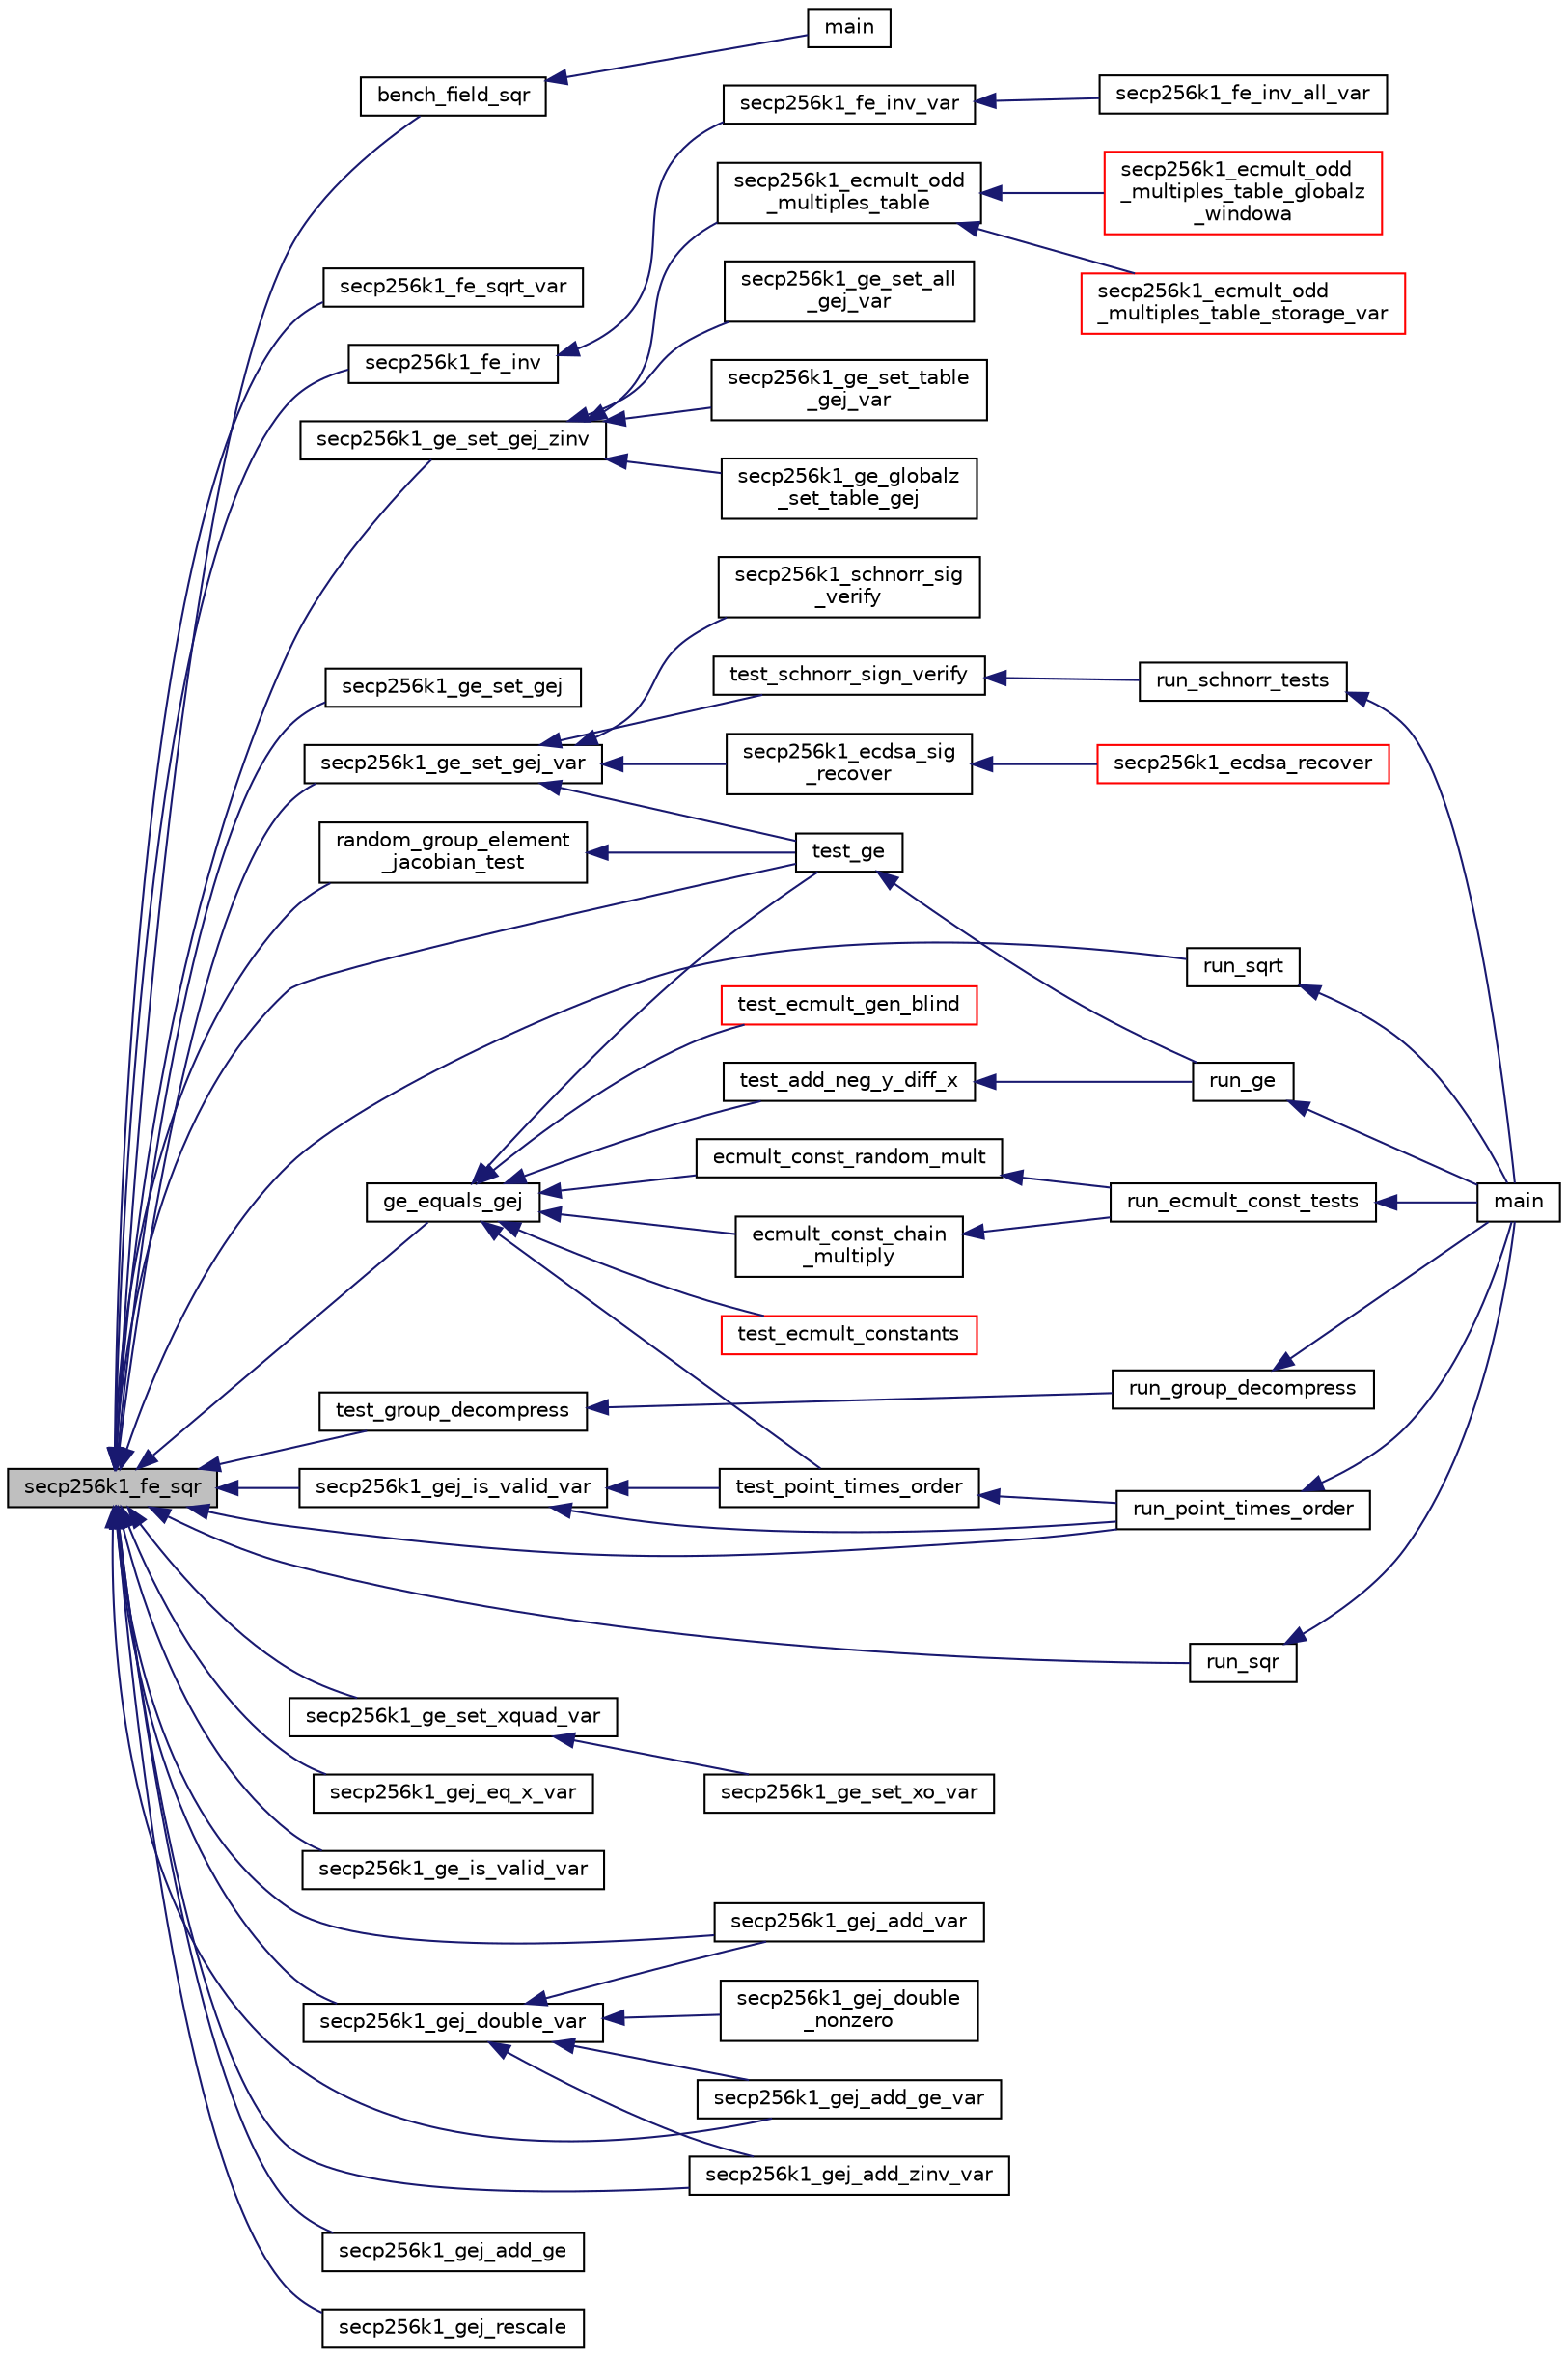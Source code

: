digraph "secp256k1_fe_sqr"
{
  edge [fontname="Helvetica",fontsize="10",labelfontname="Helvetica",labelfontsize="10"];
  node [fontname="Helvetica",fontsize="10",shape=record];
  rankdir="LR";
  Node1966 [label="secp256k1_fe_sqr",height=0.2,width=0.4,color="black", fillcolor="grey75", style="filled", fontcolor="black"];
  Node1966 -> Node1967 [dir="back",color="midnightblue",fontsize="10",style="solid",fontname="Helvetica"];
  Node1967 [label="bench_field_sqr",height=0.2,width=0.4,color="black", fillcolor="white", style="filled",URL="$d9/d5e/bench__internal_8c.html#a8254149a8227aa2a8a608a2ad33bfeb0"];
  Node1967 -> Node1968 [dir="back",color="midnightblue",fontsize="10",style="solid",fontname="Helvetica"];
  Node1968 [label="main",height=0.2,width=0.4,color="black", fillcolor="white", style="filled",URL="$d9/d5e/bench__internal_8c.html#a3c04138a5bfe5d72780bb7e82a18e627"];
  Node1966 -> Node1969 [dir="back",color="midnightblue",fontsize="10",style="solid",fontname="Helvetica"];
  Node1969 [label="secp256k1_fe_sqrt_var",height=0.2,width=0.4,color="black", fillcolor="white", style="filled",URL="$d7/d0b/field__impl_8h.html#adeed9551ce946187f98c5e3d789e9575"];
  Node1966 -> Node1970 [dir="back",color="midnightblue",fontsize="10",style="solid",fontname="Helvetica"];
  Node1970 [label="secp256k1_fe_inv",height=0.2,width=0.4,color="black", fillcolor="white", style="filled",URL="$d7/d0b/field__impl_8h.html#a3a071aa04ce0d88003b059c0a8ee0c0e"];
  Node1970 -> Node1971 [dir="back",color="midnightblue",fontsize="10",style="solid",fontname="Helvetica"];
  Node1971 [label="secp256k1_fe_inv_var",height=0.2,width=0.4,color="black", fillcolor="white", style="filled",URL="$d7/d0b/field__impl_8h.html#a0090ecfb39b34a8965cc16ae1feca5aa"];
  Node1971 -> Node1972 [dir="back",color="midnightblue",fontsize="10",style="solid",fontname="Helvetica"];
  Node1972 [label="secp256k1_fe_inv_all_var",height=0.2,width=0.4,color="black", fillcolor="white", style="filled",URL="$d7/d0b/field__impl_8h.html#a728a757d8960973603be6f3b2aa13f4e"];
  Node1966 -> Node1973 [dir="back",color="midnightblue",fontsize="10",style="solid",fontname="Helvetica"];
  Node1973 [label="secp256k1_ge_set_gej_zinv",height=0.2,width=0.4,color="black", fillcolor="white", style="filled",URL="$d6/d60/group__impl_8h.html#a6492f6aad16e545239c0ec52780d2e1f"];
  Node1973 -> Node1974 [dir="back",color="midnightblue",fontsize="10",style="solid",fontname="Helvetica"];
  Node1974 [label="secp256k1_ecmult_odd\l_multiples_table",height=0.2,width=0.4,color="black", fillcolor="white", style="filled",URL="$d5/d17/ecmult__impl_8h.html#a5008191228d03c7325ea86aa8baaf4dc",tooltip="Fill a table &#39;prej&#39; with precomputed odd multiples of a. "];
  Node1974 -> Node1975 [dir="back",color="midnightblue",fontsize="10",style="solid",fontname="Helvetica"];
  Node1975 [label="secp256k1_ecmult_odd\l_multiples_table_globalz\l_windowa",height=0.2,width=0.4,color="red", fillcolor="white", style="filled",URL="$d5/d17/ecmult__impl_8h.html#a33fe27d5aa383017999f80a1cdd8d8ca",tooltip="Fill a table &#39;pre&#39; with precomputed odd multiples of a. "];
  Node1974 -> Node1978 [dir="back",color="midnightblue",fontsize="10",style="solid",fontname="Helvetica"];
  Node1978 [label="secp256k1_ecmult_odd\l_multiples_table_storage_var",height=0.2,width=0.4,color="red", fillcolor="white", style="filled",URL="$d5/d17/ecmult__impl_8h.html#a72a05df0626a92692be8ca5e68c19a56"];
  Node1973 -> Node1980 [dir="back",color="midnightblue",fontsize="10",style="solid",fontname="Helvetica"];
  Node1980 [label="secp256k1_ge_set_all\l_gej_var",height=0.2,width=0.4,color="black", fillcolor="white", style="filled",URL="$d6/d60/group__impl_8h.html#ada58b0cf328a74cfdd1f8b35083668a1"];
  Node1973 -> Node1981 [dir="back",color="midnightblue",fontsize="10",style="solid",fontname="Helvetica"];
  Node1981 [label="secp256k1_ge_set_table\l_gej_var",height=0.2,width=0.4,color="black", fillcolor="white", style="filled",URL="$d6/d60/group__impl_8h.html#a1cf9611464711ed63bde94d92ecc70de"];
  Node1973 -> Node1982 [dir="back",color="midnightblue",fontsize="10",style="solid",fontname="Helvetica"];
  Node1982 [label="secp256k1_ge_globalz\l_set_table_gej",height=0.2,width=0.4,color="black", fillcolor="white", style="filled",URL="$d6/d60/group__impl_8h.html#a5391d63ab98be9202d5f14611133fe35"];
  Node1966 -> Node1983 [dir="back",color="midnightblue",fontsize="10",style="solid",fontname="Helvetica"];
  Node1983 [label="secp256k1_ge_set_gej",height=0.2,width=0.4,color="black", fillcolor="white", style="filled",URL="$d6/d60/group__impl_8h.html#aa511eebf8cd7419763f06555ed4fb62d"];
  Node1966 -> Node1984 [dir="back",color="midnightblue",fontsize="10",style="solid",fontname="Helvetica"];
  Node1984 [label="secp256k1_ge_set_gej_var",height=0.2,width=0.4,color="black", fillcolor="white", style="filled",URL="$d6/d60/group__impl_8h.html#aea803cf52c0f33c2cb3bfb82d5790d71"];
  Node1984 -> Node1985 [dir="back",color="midnightblue",fontsize="10",style="solid",fontname="Helvetica"];
  Node1985 [label="secp256k1_ecdsa_sig\l_recover",height=0.2,width=0.4,color="black", fillcolor="white", style="filled",URL="$d6/d5d/recovery_2main__impl_8h.html#a1a831ed991717749ed9d200bb9d3f03b"];
  Node1985 -> Node1986 [dir="back",color="midnightblue",fontsize="10",style="solid",fontname="Helvetica"];
  Node1986 [label="secp256k1_ecdsa_recover",height=0.2,width=0.4,color="red", fillcolor="white", style="filled",URL="$d6/d5d/recovery_2main__impl_8h.html#a75f3e32e9a25eac9e8f9d3a5a8b0dc94",tooltip="Recover an ECDSA public key from a signature. "];
  Node1984 -> Node2055 [dir="back",color="midnightblue",fontsize="10",style="solid",fontname="Helvetica"];
  Node2055 [label="test_schnorr_sign_verify",height=0.2,width=0.4,color="black", fillcolor="white", style="filled",URL="$d4/d1d/schnorr_2tests__impl_8h.html#ac01f457db870f54e7034a59bcf51f5fb"];
  Node2055 -> Node2056 [dir="back",color="midnightblue",fontsize="10",style="solid",fontname="Helvetica"];
  Node2056 [label="run_schnorr_tests",height=0.2,width=0.4,color="black", fillcolor="white", style="filled",URL="$d4/d1d/schnorr_2tests__impl_8h.html#a6b31cc8facecda629cf588196a4c936b"];
  Node2056 -> Node2053 [dir="back",color="midnightblue",fontsize="10",style="solid",fontname="Helvetica"];
  Node2053 [label="main",height=0.2,width=0.4,color="black", fillcolor="white", style="filled",URL="$d5/d7f/tests_8c.html#a3c04138a5bfe5d72780bb7e82a18e627"];
  Node1984 -> Node2057 [dir="back",color="midnightblue",fontsize="10",style="solid",fontname="Helvetica"];
  Node2057 [label="secp256k1_schnorr_sig\l_verify",height=0.2,width=0.4,color="black", fillcolor="white", style="filled",URL="$d9/d8b/schnorr__impl_8h.html#ad8ac32b20746524ea3b97ab609117daa"];
  Node1984 -> Node2058 [dir="back",color="midnightblue",fontsize="10",style="solid",fontname="Helvetica"];
  Node2058 [label="test_ge",height=0.2,width=0.4,color="black", fillcolor="white", style="filled",URL="$d5/d7f/tests_8c.html#a3084bb11900a5e4d33115904d0ceb847"];
  Node2058 -> Node2059 [dir="back",color="midnightblue",fontsize="10",style="solid",fontname="Helvetica"];
  Node2059 [label="run_ge",height=0.2,width=0.4,color="black", fillcolor="white", style="filled",URL="$d5/d7f/tests_8c.html#aa7ad70a73e9a44f0b9486ffe6f46ca39"];
  Node2059 -> Node2053 [dir="back",color="midnightblue",fontsize="10",style="solid",fontname="Helvetica"];
  Node1966 -> Node2060 [dir="back",color="midnightblue",fontsize="10",style="solid",fontname="Helvetica"];
  Node2060 [label="secp256k1_ge_set_xquad_var",height=0.2,width=0.4,color="black", fillcolor="white", style="filled",URL="$d6/d60/group__impl_8h.html#a767d4255b822bcd84f84d9b440b3af86"];
  Node2060 -> Node2061 [dir="back",color="midnightblue",fontsize="10",style="solid",fontname="Helvetica"];
  Node2061 [label="secp256k1_ge_set_xo_var",height=0.2,width=0.4,color="black", fillcolor="white", style="filled",URL="$d6/d60/group__impl_8h.html#a3c3d9154b093bb4ed48ba55e4c28a0b5"];
  Node1966 -> Node2062 [dir="back",color="midnightblue",fontsize="10",style="solid",fontname="Helvetica"];
  Node2062 [label="secp256k1_gej_eq_x_var",height=0.2,width=0.4,color="black", fillcolor="white", style="filled",URL="$d6/d60/group__impl_8h.html#aa32fc177f081f16d5979045d3632cf8b"];
  Node1966 -> Node2063 [dir="back",color="midnightblue",fontsize="10",style="solid",fontname="Helvetica"];
  Node2063 [label="secp256k1_gej_is_valid_var",height=0.2,width=0.4,color="black", fillcolor="white", style="filled",URL="$d6/d60/group__impl_8h.html#aaf14c34acab0a279530f58c7e7d50749"];
  Node2063 -> Node2064 [dir="back",color="midnightblue",fontsize="10",style="solid",fontname="Helvetica"];
  Node2064 [label="test_point_times_order",height=0.2,width=0.4,color="black", fillcolor="white", style="filled",URL="$d5/d7f/tests_8c.html#a5760a028e03f061e5aed00cb7839138e"];
  Node2064 -> Node2065 [dir="back",color="midnightblue",fontsize="10",style="solid",fontname="Helvetica"];
  Node2065 [label="run_point_times_order",height=0.2,width=0.4,color="black", fillcolor="white", style="filled",URL="$d5/d7f/tests_8c.html#accc1ed100e6e73e61ce30e82cf4f0bbb"];
  Node2065 -> Node2053 [dir="back",color="midnightblue",fontsize="10",style="solid",fontname="Helvetica"];
  Node2063 -> Node2065 [dir="back",color="midnightblue",fontsize="10",style="solid",fontname="Helvetica"];
  Node1966 -> Node2066 [dir="back",color="midnightblue",fontsize="10",style="solid",fontname="Helvetica"];
  Node2066 [label="secp256k1_ge_is_valid_var",height=0.2,width=0.4,color="black", fillcolor="white", style="filled",URL="$d6/d60/group__impl_8h.html#a83600b0c4d8e95a8b2e730b4e2f207dc"];
  Node1966 -> Node2067 [dir="back",color="midnightblue",fontsize="10",style="solid",fontname="Helvetica"];
  Node2067 [label="secp256k1_gej_double_var",height=0.2,width=0.4,color="black", fillcolor="white", style="filled",URL="$d6/d60/group__impl_8h.html#a033aa434a4d0838f649ad757dd44db46"];
  Node2067 -> Node2068 [dir="back",color="midnightblue",fontsize="10",style="solid",fontname="Helvetica"];
  Node2068 [label="secp256k1_gej_double\l_nonzero",height=0.2,width=0.4,color="black", fillcolor="white", style="filled",URL="$d6/d60/group__impl_8h.html#accf4e481cd660b1df01b4b90f5d28bb4"];
  Node2067 -> Node2069 [dir="back",color="midnightblue",fontsize="10",style="solid",fontname="Helvetica"];
  Node2069 [label="secp256k1_gej_add_var",height=0.2,width=0.4,color="black", fillcolor="white", style="filled",URL="$d6/d60/group__impl_8h.html#a8df21f3ef7412e6c4d39fb67dc0140c6"];
  Node2067 -> Node2070 [dir="back",color="midnightblue",fontsize="10",style="solid",fontname="Helvetica"];
  Node2070 [label="secp256k1_gej_add_ge_var",height=0.2,width=0.4,color="black", fillcolor="white", style="filled",URL="$d6/d60/group__impl_8h.html#a4d0338f50b08d082caa32f8e72707b55"];
  Node2067 -> Node2071 [dir="back",color="midnightblue",fontsize="10",style="solid",fontname="Helvetica"];
  Node2071 [label="secp256k1_gej_add_zinv_var",height=0.2,width=0.4,color="black", fillcolor="white", style="filled",URL="$d6/d60/group__impl_8h.html#a180d4e54e906f101ce0f1e74563ce5f6"];
  Node1966 -> Node2069 [dir="back",color="midnightblue",fontsize="10",style="solid",fontname="Helvetica"];
  Node1966 -> Node2070 [dir="back",color="midnightblue",fontsize="10",style="solid",fontname="Helvetica"];
  Node1966 -> Node2071 [dir="back",color="midnightblue",fontsize="10",style="solid",fontname="Helvetica"];
  Node1966 -> Node2072 [dir="back",color="midnightblue",fontsize="10",style="solid",fontname="Helvetica"];
  Node2072 [label="secp256k1_gej_add_ge",height=0.2,width=0.4,color="black", fillcolor="white", style="filled",URL="$d6/d60/group__impl_8h.html#a586b55d5921edcd68799f584c0a3c58d"];
  Node1966 -> Node2073 [dir="back",color="midnightblue",fontsize="10",style="solid",fontname="Helvetica"];
  Node2073 [label="secp256k1_gej_rescale",height=0.2,width=0.4,color="black", fillcolor="white", style="filled",URL="$d6/d60/group__impl_8h.html#a9ca39d1f8a0d1d833dc682f0fc318137"];
  Node1966 -> Node2074 [dir="back",color="midnightblue",fontsize="10",style="solid",fontname="Helvetica"];
  Node2074 [label="random_group_element\l_jacobian_test",height=0.2,width=0.4,color="black", fillcolor="white", style="filled",URL="$d5/d7f/tests_8c.html#a92dafcbafa2a878e07b5ff22f573be7f"];
  Node2074 -> Node2058 [dir="back",color="midnightblue",fontsize="10",style="solid",fontname="Helvetica"];
  Node1966 -> Node2075 [dir="back",color="midnightblue",fontsize="10",style="solid",fontname="Helvetica"];
  Node2075 [label="run_sqr",height=0.2,width=0.4,color="black", fillcolor="white", style="filled",URL="$d5/d7f/tests_8c.html#aebe6e77bbe66e58eb7d0230d9506dc61"];
  Node2075 -> Node2053 [dir="back",color="midnightblue",fontsize="10",style="solid",fontname="Helvetica"];
  Node1966 -> Node2076 [dir="back",color="midnightblue",fontsize="10",style="solid",fontname="Helvetica"];
  Node2076 [label="run_sqrt",height=0.2,width=0.4,color="black", fillcolor="white", style="filled",URL="$d5/d7f/tests_8c.html#a9f14566c39814625ca83d68d1dddb684"];
  Node2076 -> Node2053 [dir="back",color="midnightblue",fontsize="10",style="solid",fontname="Helvetica"];
  Node1966 -> Node2077 [dir="back",color="midnightblue",fontsize="10",style="solid",fontname="Helvetica"];
  Node2077 [label="ge_equals_gej",height=0.2,width=0.4,color="black", fillcolor="white", style="filled",URL="$d5/d7f/tests_8c.html#a7930deeb9d6815fba34afad98b8dfa69"];
  Node2077 -> Node2058 [dir="back",color="midnightblue",fontsize="10",style="solid",fontname="Helvetica"];
  Node2077 -> Node2078 [dir="back",color="midnightblue",fontsize="10",style="solid",fontname="Helvetica"];
  Node2078 [label="test_add_neg_y_diff_x",height=0.2,width=0.4,color="black", fillcolor="white", style="filled",URL="$d5/d7f/tests_8c.html#a849e08074670ab1644fdec5cc5ef08a7"];
  Node2078 -> Node2059 [dir="back",color="midnightblue",fontsize="10",style="solid",fontname="Helvetica"];
  Node2077 -> Node2064 [dir="back",color="midnightblue",fontsize="10",style="solid",fontname="Helvetica"];
  Node2077 -> Node2079 [dir="back",color="midnightblue",fontsize="10",style="solid",fontname="Helvetica"];
  Node2079 [label="ecmult_const_random_mult",height=0.2,width=0.4,color="black", fillcolor="white", style="filled",URL="$d5/d7f/tests_8c.html#a2e747532c49b7e398aff44547a7ff477"];
  Node2079 -> Node2080 [dir="back",color="midnightblue",fontsize="10",style="solid",fontname="Helvetica"];
  Node2080 [label="run_ecmult_const_tests",height=0.2,width=0.4,color="black", fillcolor="white", style="filled",URL="$d5/d7f/tests_8c.html#af69d927b217be17f076754b9d4e4f326"];
  Node2080 -> Node2053 [dir="back",color="midnightblue",fontsize="10",style="solid",fontname="Helvetica"];
  Node2077 -> Node2081 [dir="back",color="midnightblue",fontsize="10",style="solid",fontname="Helvetica"];
  Node2081 [label="ecmult_const_chain\l_multiply",height=0.2,width=0.4,color="black", fillcolor="white", style="filled",URL="$d5/d7f/tests_8c.html#a5f38325377d0160eb1c5100b1a4f1c0f"];
  Node2081 -> Node2080 [dir="back",color="midnightblue",fontsize="10",style="solid",fontname="Helvetica"];
  Node2077 -> Node2082 [dir="back",color="midnightblue",fontsize="10",style="solid",fontname="Helvetica"];
  Node2082 [label="test_ecmult_constants",height=0.2,width=0.4,color="red", fillcolor="white", style="filled",URL="$d5/d7f/tests_8c.html#ab02e05e21c96c34d9497e2bdd44d2e3a"];
  Node2077 -> Node2084 [dir="back",color="midnightblue",fontsize="10",style="solid",fontname="Helvetica"];
  Node2084 [label="test_ecmult_gen_blind",height=0.2,width=0.4,color="red", fillcolor="white", style="filled",URL="$d5/d7f/tests_8c.html#ab353fbc77d15cd48e25d995ea3f33795"];
  Node1966 -> Node2058 [dir="back",color="midnightblue",fontsize="10",style="solid",fontname="Helvetica"];
  Node1966 -> Node2086 [dir="back",color="midnightblue",fontsize="10",style="solid",fontname="Helvetica"];
  Node2086 [label="test_group_decompress",height=0.2,width=0.4,color="black", fillcolor="white", style="filled",URL="$d5/d7f/tests_8c.html#abf8379c326274c3162ebb26491a31611"];
  Node2086 -> Node2087 [dir="back",color="midnightblue",fontsize="10",style="solid",fontname="Helvetica"];
  Node2087 [label="run_group_decompress",height=0.2,width=0.4,color="black", fillcolor="white", style="filled",URL="$d5/d7f/tests_8c.html#a03817b02604d9e2c9b5f049fc01d4a99"];
  Node2087 -> Node2053 [dir="back",color="midnightblue",fontsize="10",style="solid",fontname="Helvetica"];
  Node1966 -> Node2065 [dir="back",color="midnightblue",fontsize="10",style="solid",fontname="Helvetica"];
}
